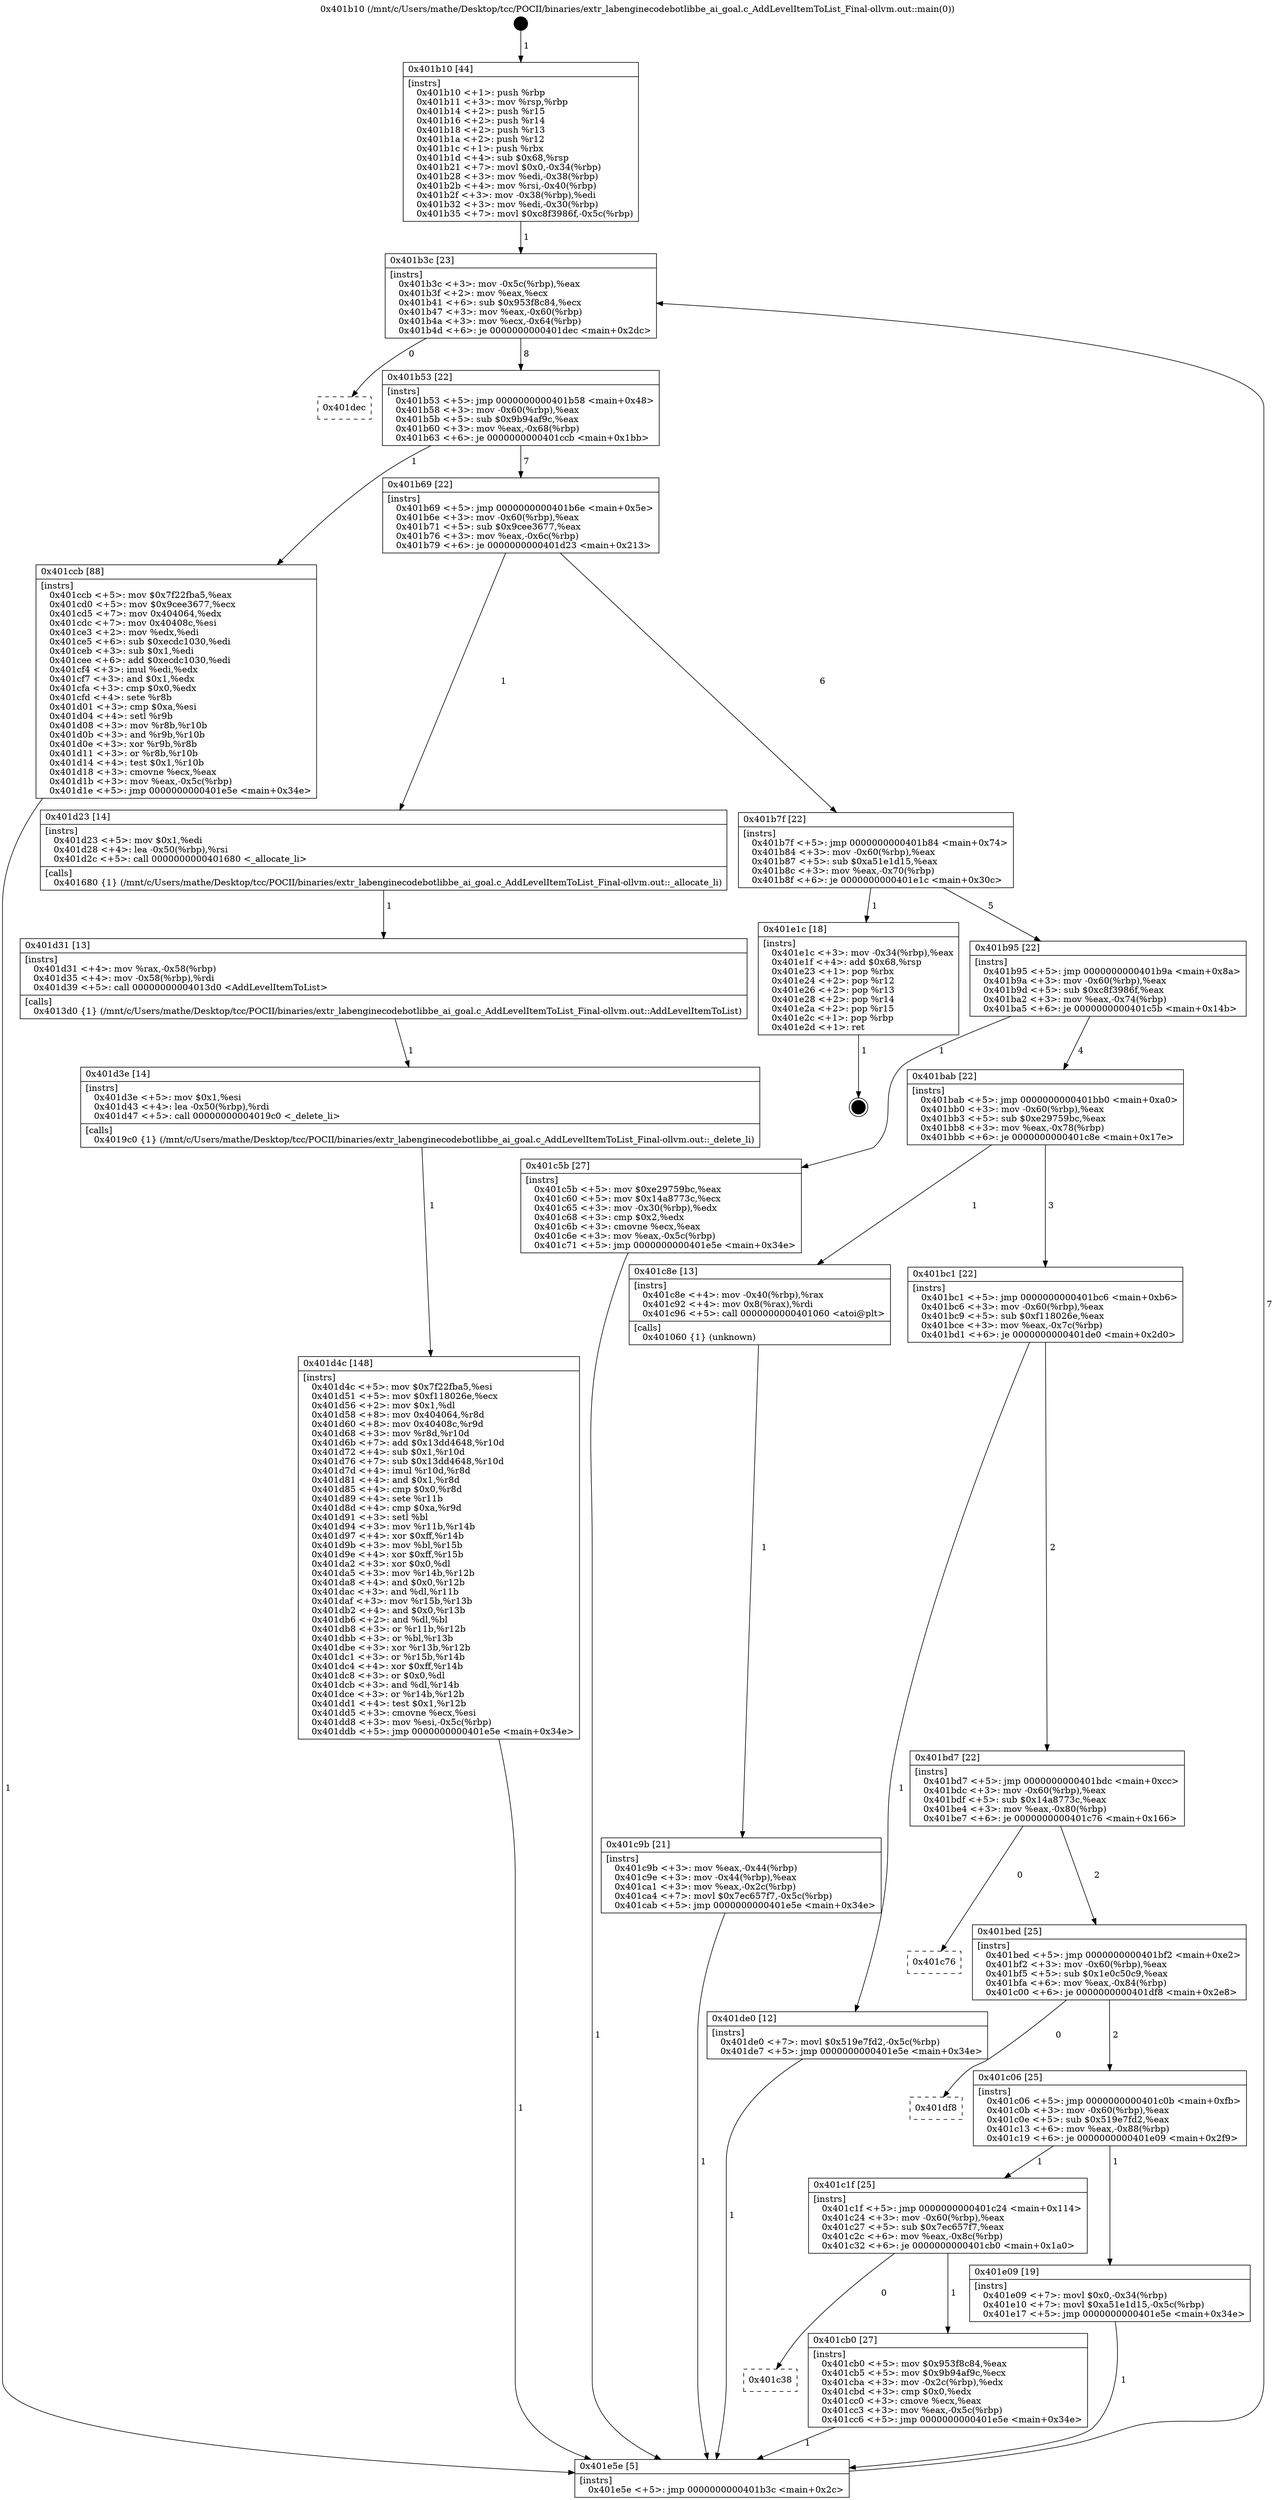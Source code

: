digraph "0x401b10" {
  label = "0x401b10 (/mnt/c/Users/mathe/Desktop/tcc/POCII/binaries/extr_labenginecodebotlibbe_ai_goal.c_AddLevelItemToList_Final-ollvm.out::main(0))"
  labelloc = "t"
  node[shape=record]

  Entry [label="",width=0.3,height=0.3,shape=circle,fillcolor=black,style=filled]
  "0x401b3c" [label="{
     0x401b3c [23]\l
     | [instrs]\l
     &nbsp;&nbsp;0x401b3c \<+3\>: mov -0x5c(%rbp),%eax\l
     &nbsp;&nbsp;0x401b3f \<+2\>: mov %eax,%ecx\l
     &nbsp;&nbsp;0x401b41 \<+6\>: sub $0x953f8c84,%ecx\l
     &nbsp;&nbsp;0x401b47 \<+3\>: mov %eax,-0x60(%rbp)\l
     &nbsp;&nbsp;0x401b4a \<+3\>: mov %ecx,-0x64(%rbp)\l
     &nbsp;&nbsp;0x401b4d \<+6\>: je 0000000000401dec \<main+0x2dc\>\l
  }"]
  "0x401dec" [label="{
     0x401dec\l
  }", style=dashed]
  "0x401b53" [label="{
     0x401b53 [22]\l
     | [instrs]\l
     &nbsp;&nbsp;0x401b53 \<+5\>: jmp 0000000000401b58 \<main+0x48\>\l
     &nbsp;&nbsp;0x401b58 \<+3\>: mov -0x60(%rbp),%eax\l
     &nbsp;&nbsp;0x401b5b \<+5\>: sub $0x9b94af9c,%eax\l
     &nbsp;&nbsp;0x401b60 \<+3\>: mov %eax,-0x68(%rbp)\l
     &nbsp;&nbsp;0x401b63 \<+6\>: je 0000000000401ccb \<main+0x1bb\>\l
  }"]
  Exit [label="",width=0.3,height=0.3,shape=circle,fillcolor=black,style=filled,peripheries=2]
  "0x401ccb" [label="{
     0x401ccb [88]\l
     | [instrs]\l
     &nbsp;&nbsp;0x401ccb \<+5\>: mov $0x7f22fba5,%eax\l
     &nbsp;&nbsp;0x401cd0 \<+5\>: mov $0x9cee3677,%ecx\l
     &nbsp;&nbsp;0x401cd5 \<+7\>: mov 0x404064,%edx\l
     &nbsp;&nbsp;0x401cdc \<+7\>: mov 0x40408c,%esi\l
     &nbsp;&nbsp;0x401ce3 \<+2\>: mov %edx,%edi\l
     &nbsp;&nbsp;0x401ce5 \<+6\>: sub $0xecdc1030,%edi\l
     &nbsp;&nbsp;0x401ceb \<+3\>: sub $0x1,%edi\l
     &nbsp;&nbsp;0x401cee \<+6\>: add $0xecdc1030,%edi\l
     &nbsp;&nbsp;0x401cf4 \<+3\>: imul %edi,%edx\l
     &nbsp;&nbsp;0x401cf7 \<+3\>: and $0x1,%edx\l
     &nbsp;&nbsp;0x401cfa \<+3\>: cmp $0x0,%edx\l
     &nbsp;&nbsp;0x401cfd \<+4\>: sete %r8b\l
     &nbsp;&nbsp;0x401d01 \<+3\>: cmp $0xa,%esi\l
     &nbsp;&nbsp;0x401d04 \<+4\>: setl %r9b\l
     &nbsp;&nbsp;0x401d08 \<+3\>: mov %r8b,%r10b\l
     &nbsp;&nbsp;0x401d0b \<+3\>: and %r9b,%r10b\l
     &nbsp;&nbsp;0x401d0e \<+3\>: xor %r9b,%r8b\l
     &nbsp;&nbsp;0x401d11 \<+3\>: or %r8b,%r10b\l
     &nbsp;&nbsp;0x401d14 \<+4\>: test $0x1,%r10b\l
     &nbsp;&nbsp;0x401d18 \<+3\>: cmovne %ecx,%eax\l
     &nbsp;&nbsp;0x401d1b \<+3\>: mov %eax,-0x5c(%rbp)\l
     &nbsp;&nbsp;0x401d1e \<+5\>: jmp 0000000000401e5e \<main+0x34e\>\l
  }"]
  "0x401b69" [label="{
     0x401b69 [22]\l
     | [instrs]\l
     &nbsp;&nbsp;0x401b69 \<+5\>: jmp 0000000000401b6e \<main+0x5e\>\l
     &nbsp;&nbsp;0x401b6e \<+3\>: mov -0x60(%rbp),%eax\l
     &nbsp;&nbsp;0x401b71 \<+5\>: sub $0x9cee3677,%eax\l
     &nbsp;&nbsp;0x401b76 \<+3\>: mov %eax,-0x6c(%rbp)\l
     &nbsp;&nbsp;0x401b79 \<+6\>: je 0000000000401d23 \<main+0x213\>\l
  }"]
  "0x401d4c" [label="{
     0x401d4c [148]\l
     | [instrs]\l
     &nbsp;&nbsp;0x401d4c \<+5\>: mov $0x7f22fba5,%esi\l
     &nbsp;&nbsp;0x401d51 \<+5\>: mov $0xf118026e,%ecx\l
     &nbsp;&nbsp;0x401d56 \<+2\>: mov $0x1,%dl\l
     &nbsp;&nbsp;0x401d58 \<+8\>: mov 0x404064,%r8d\l
     &nbsp;&nbsp;0x401d60 \<+8\>: mov 0x40408c,%r9d\l
     &nbsp;&nbsp;0x401d68 \<+3\>: mov %r8d,%r10d\l
     &nbsp;&nbsp;0x401d6b \<+7\>: add $0x13dd4648,%r10d\l
     &nbsp;&nbsp;0x401d72 \<+4\>: sub $0x1,%r10d\l
     &nbsp;&nbsp;0x401d76 \<+7\>: sub $0x13dd4648,%r10d\l
     &nbsp;&nbsp;0x401d7d \<+4\>: imul %r10d,%r8d\l
     &nbsp;&nbsp;0x401d81 \<+4\>: and $0x1,%r8d\l
     &nbsp;&nbsp;0x401d85 \<+4\>: cmp $0x0,%r8d\l
     &nbsp;&nbsp;0x401d89 \<+4\>: sete %r11b\l
     &nbsp;&nbsp;0x401d8d \<+4\>: cmp $0xa,%r9d\l
     &nbsp;&nbsp;0x401d91 \<+3\>: setl %bl\l
     &nbsp;&nbsp;0x401d94 \<+3\>: mov %r11b,%r14b\l
     &nbsp;&nbsp;0x401d97 \<+4\>: xor $0xff,%r14b\l
     &nbsp;&nbsp;0x401d9b \<+3\>: mov %bl,%r15b\l
     &nbsp;&nbsp;0x401d9e \<+4\>: xor $0xff,%r15b\l
     &nbsp;&nbsp;0x401da2 \<+3\>: xor $0x0,%dl\l
     &nbsp;&nbsp;0x401da5 \<+3\>: mov %r14b,%r12b\l
     &nbsp;&nbsp;0x401da8 \<+4\>: and $0x0,%r12b\l
     &nbsp;&nbsp;0x401dac \<+3\>: and %dl,%r11b\l
     &nbsp;&nbsp;0x401daf \<+3\>: mov %r15b,%r13b\l
     &nbsp;&nbsp;0x401db2 \<+4\>: and $0x0,%r13b\l
     &nbsp;&nbsp;0x401db6 \<+2\>: and %dl,%bl\l
     &nbsp;&nbsp;0x401db8 \<+3\>: or %r11b,%r12b\l
     &nbsp;&nbsp;0x401dbb \<+3\>: or %bl,%r13b\l
     &nbsp;&nbsp;0x401dbe \<+3\>: xor %r13b,%r12b\l
     &nbsp;&nbsp;0x401dc1 \<+3\>: or %r15b,%r14b\l
     &nbsp;&nbsp;0x401dc4 \<+4\>: xor $0xff,%r14b\l
     &nbsp;&nbsp;0x401dc8 \<+3\>: or $0x0,%dl\l
     &nbsp;&nbsp;0x401dcb \<+3\>: and %dl,%r14b\l
     &nbsp;&nbsp;0x401dce \<+3\>: or %r14b,%r12b\l
     &nbsp;&nbsp;0x401dd1 \<+4\>: test $0x1,%r12b\l
     &nbsp;&nbsp;0x401dd5 \<+3\>: cmovne %ecx,%esi\l
     &nbsp;&nbsp;0x401dd8 \<+3\>: mov %esi,-0x5c(%rbp)\l
     &nbsp;&nbsp;0x401ddb \<+5\>: jmp 0000000000401e5e \<main+0x34e\>\l
  }"]
  "0x401d23" [label="{
     0x401d23 [14]\l
     | [instrs]\l
     &nbsp;&nbsp;0x401d23 \<+5\>: mov $0x1,%edi\l
     &nbsp;&nbsp;0x401d28 \<+4\>: lea -0x50(%rbp),%rsi\l
     &nbsp;&nbsp;0x401d2c \<+5\>: call 0000000000401680 \<_allocate_li\>\l
     | [calls]\l
     &nbsp;&nbsp;0x401680 \{1\} (/mnt/c/Users/mathe/Desktop/tcc/POCII/binaries/extr_labenginecodebotlibbe_ai_goal.c_AddLevelItemToList_Final-ollvm.out::_allocate_li)\l
  }"]
  "0x401b7f" [label="{
     0x401b7f [22]\l
     | [instrs]\l
     &nbsp;&nbsp;0x401b7f \<+5\>: jmp 0000000000401b84 \<main+0x74\>\l
     &nbsp;&nbsp;0x401b84 \<+3\>: mov -0x60(%rbp),%eax\l
     &nbsp;&nbsp;0x401b87 \<+5\>: sub $0xa51e1d15,%eax\l
     &nbsp;&nbsp;0x401b8c \<+3\>: mov %eax,-0x70(%rbp)\l
     &nbsp;&nbsp;0x401b8f \<+6\>: je 0000000000401e1c \<main+0x30c\>\l
  }"]
  "0x401d3e" [label="{
     0x401d3e [14]\l
     | [instrs]\l
     &nbsp;&nbsp;0x401d3e \<+5\>: mov $0x1,%esi\l
     &nbsp;&nbsp;0x401d43 \<+4\>: lea -0x50(%rbp),%rdi\l
     &nbsp;&nbsp;0x401d47 \<+5\>: call 00000000004019c0 \<_delete_li\>\l
     | [calls]\l
     &nbsp;&nbsp;0x4019c0 \{1\} (/mnt/c/Users/mathe/Desktop/tcc/POCII/binaries/extr_labenginecodebotlibbe_ai_goal.c_AddLevelItemToList_Final-ollvm.out::_delete_li)\l
  }"]
  "0x401e1c" [label="{
     0x401e1c [18]\l
     | [instrs]\l
     &nbsp;&nbsp;0x401e1c \<+3\>: mov -0x34(%rbp),%eax\l
     &nbsp;&nbsp;0x401e1f \<+4\>: add $0x68,%rsp\l
     &nbsp;&nbsp;0x401e23 \<+1\>: pop %rbx\l
     &nbsp;&nbsp;0x401e24 \<+2\>: pop %r12\l
     &nbsp;&nbsp;0x401e26 \<+2\>: pop %r13\l
     &nbsp;&nbsp;0x401e28 \<+2\>: pop %r14\l
     &nbsp;&nbsp;0x401e2a \<+2\>: pop %r15\l
     &nbsp;&nbsp;0x401e2c \<+1\>: pop %rbp\l
     &nbsp;&nbsp;0x401e2d \<+1\>: ret\l
  }"]
  "0x401b95" [label="{
     0x401b95 [22]\l
     | [instrs]\l
     &nbsp;&nbsp;0x401b95 \<+5\>: jmp 0000000000401b9a \<main+0x8a\>\l
     &nbsp;&nbsp;0x401b9a \<+3\>: mov -0x60(%rbp),%eax\l
     &nbsp;&nbsp;0x401b9d \<+5\>: sub $0xc8f3986f,%eax\l
     &nbsp;&nbsp;0x401ba2 \<+3\>: mov %eax,-0x74(%rbp)\l
     &nbsp;&nbsp;0x401ba5 \<+6\>: je 0000000000401c5b \<main+0x14b\>\l
  }"]
  "0x401d31" [label="{
     0x401d31 [13]\l
     | [instrs]\l
     &nbsp;&nbsp;0x401d31 \<+4\>: mov %rax,-0x58(%rbp)\l
     &nbsp;&nbsp;0x401d35 \<+4\>: mov -0x58(%rbp),%rdi\l
     &nbsp;&nbsp;0x401d39 \<+5\>: call 00000000004013d0 \<AddLevelItemToList\>\l
     | [calls]\l
     &nbsp;&nbsp;0x4013d0 \{1\} (/mnt/c/Users/mathe/Desktop/tcc/POCII/binaries/extr_labenginecodebotlibbe_ai_goal.c_AddLevelItemToList_Final-ollvm.out::AddLevelItemToList)\l
  }"]
  "0x401c5b" [label="{
     0x401c5b [27]\l
     | [instrs]\l
     &nbsp;&nbsp;0x401c5b \<+5\>: mov $0xe29759bc,%eax\l
     &nbsp;&nbsp;0x401c60 \<+5\>: mov $0x14a8773c,%ecx\l
     &nbsp;&nbsp;0x401c65 \<+3\>: mov -0x30(%rbp),%edx\l
     &nbsp;&nbsp;0x401c68 \<+3\>: cmp $0x2,%edx\l
     &nbsp;&nbsp;0x401c6b \<+3\>: cmovne %ecx,%eax\l
     &nbsp;&nbsp;0x401c6e \<+3\>: mov %eax,-0x5c(%rbp)\l
     &nbsp;&nbsp;0x401c71 \<+5\>: jmp 0000000000401e5e \<main+0x34e\>\l
  }"]
  "0x401bab" [label="{
     0x401bab [22]\l
     | [instrs]\l
     &nbsp;&nbsp;0x401bab \<+5\>: jmp 0000000000401bb0 \<main+0xa0\>\l
     &nbsp;&nbsp;0x401bb0 \<+3\>: mov -0x60(%rbp),%eax\l
     &nbsp;&nbsp;0x401bb3 \<+5\>: sub $0xe29759bc,%eax\l
     &nbsp;&nbsp;0x401bb8 \<+3\>: mov %eax,-0x78(%rbp)\l
     &nbsp;&nbsp;0x401bbb \<+6\>: je 0000000000401c8e \<main+0x17e\>\l
  }"]
  "0x401e5e" [label="{
     0x401e5e [5]\l
     | [instrs]\l
     &nbsp;&nbsp;0x401e5e \<+5\>: jmp 0000000000401b3c \<main+0x2c\>\l
  }"]
  "0x401b10" [label="{
     0x401b10 [44]\l
     | [instrs]\l
     &nbsp;&nbsp;0x401b10 \<+1\>: push %rbp\l
     &nbsp;&nbsp;0x401b11 \<+3\>: mov %rsp,%rbp\l
     &nbsp;&nbsp;0x401b14 \<+2\>: push %r15\l
     &nbsp;&nbsp;0x401b16 \<+2\>: push %r14\l
     &nbsp;&nbsp;0x401b18 \<+2\>: push %r13\l
     &nbsp;&nbsp;0x401b1a \<+2\>: push %r12\l
     &nbsp;&nbsp;0x401b1c \<+1\>: push %rbx\l
     &nbsp;&nbsp;0x401b1d \<+4\>: sub $0x68,%rsp\l
     &nbsp;&nbsp;0x401b21 \<+7\>: movl $0x0,-0x34(%rbp)\l
     &nbsp;&nbsp;0x401b28 \<+3\>: mov %edi,-0x38(%rbp)\l
     &nbsp;&nbsp;0x401b2b \<+4\>: mov %rsi,-0x40(%rbp)\l
     &nbsp;&nbsp;0x401b2f \<+3\>: mov -0x38(%rbp),%edi\l
     &nbsp;&nbsp;0x401b32 \<+3\>: mov %edi,-0x30(%rbp)\l
     &nbsp;&nbsp;0x401b35 \<+7\>: movl $0xc8f3986f,-0x5c(%rbp)\l
  }"]
  "0x401c38" [label="{
     0x401c38\l
  }", style=dashed]
  "0x401c8e" [label="{
     0x401c8e [13]\l
     | [instrs]\l
     &nbsp;&nbsp;0x401c8e \<+4\>: mov -0x40(%rbp),%rax\l
     &nbsp;&nbsp;0x401c92 \<+4\>: mov 0x8(%rax),%rdi\l
     &nbsp;&nbsp;0x401c96 \<+5\>: call 0000000000401060 \<atoi@plt\>\l
     | [calls]\l
     &nbsp;&nbsp;0x401060 \{1\} (unknown)\l
  }"]
  "0x401bc1" [label="{
     0x401bc1 [22]\l
     | [instrs]\l
     &nbsp;&nbsp;0x401bc1 \<+5\>: jmp 0000000000401bc6 \<main+0xb6\>\l
     &nbsp;&nbsp;0x401bc6 \<+3\>: mov -0x60(%rbp),%eax\l
     &nbsp;&nbsp;0x401bc9 \<+5\>: sub $0xf118026e,%eax\l
     &nbsp;&nbsp;0x401bce \<+3\>: mov %eax,-0x7c(%rbp)\l
     &nbsp;&nbsp;0x401bd1 \<+6\>: je 0000000000401de0 \<main+0x2d0\>\l
  }"]
  "0x401c9b" [label="{
     0x401c9b [21]\l
     | [instrs]\l
     &nbsp;&nbsp;0x401c9b \<+3\>: mov %eax,-0x44(%rbp)\l
     &nbsp;&nbsp;0x401c9e \<+3\>: mov -0x44(%rbp),%eax\l
     &nbsp;&nbsp;0x401ca1 \<+3\>: mov %eax,-0x2c(%rbp)\l
     &nbsp;&nbsp;0x401ca4 \<+7\>: movl $0x7ec657f7,-0x5c(%rbp)\l
     &nbsp;&nbsp;0x401cab \<+5\>: jmp 0000000000401e5e \<main+0x34e\>\l
  }"]
  "0x401cb0" [label="{
     0x401cb0 [27]\l
     | [instrs]\l
     &nbsp;&nbsp;0x401cb0 \<+5\>: mov $0x953f8c84,%eax\l
     &nbsp;&nbsp;0x401cb5 \<+5\>: mov $0x9b94af9c,%ecx\l
     &nbsp;&nbsp;0x401cba \<+3\>: mov -0x2c(%rbp),%edx\l
     &nbsp;&nbsp;0x401cbd \<+3\>: cmp $0x0,%edx\l
     &nbsp;&nbsp;0x401cc0 \<+3\>: cmove %ecx,%eax\l
     &nbsp;&nbsp;0x401cc3 \<+3\>: mov %eax,-0x5c(%rbp)\l
     &nbsp;&nbsp;0x401cc6 \<+5\>: jmp 0000000000401e5e \<main+0x34e\>\l
  }"]
  "0x401de0" [label="{
     0x401de0 [12]\l
     | [instrs]\l
     &nbsp;&nbsp;0x401de0 \<+7\>: movl $0x519e7fd2,-0x5c(%rbp)\l
     &nbsp;&nbsp;0x401de7 \<+5\>: jmp 0000000000401e5e \<main+0x34e\>\l
  }"]
  "0x401bd7" [label="{
     0x401bd7 [22]\l
     | [instrs]\l
     &nbsp;&nbsp;0x401bd7 \<+5\>: jmp 0000000000401bdc \<main+0xcc\>\l
     &nbsp;&nbsp;0x401bdc \<+3\>: mov -0x60(%rbp),%eax\l
     &nbsp;&nbsp;0x401bdf \<+5\>: sub $0x14a8773c,%eax\l
     &nbsp;&nbsp;0x401be4 \<+3\>: mov %eax,-0x80(%rbp)\l
     &nbsp;&nbsp;0x401be7 \<+6\>: je 0000000000401c76 \<main+0x166\>\l
  }"]
  "0x401c1f" [label="{
     0x401c1f [25]\l
     | [instrs]\l
     &nbsp;&nbsp;0x401c1f \<+5\>: jmp 0000000000401c24 \<main+0x114\>\l
     &nbsp;&nbsp;0x401c24 \<+3\>: mov -0x60(%rbp),%eax\l
     &nbsp;&nbsp;0x401c27 \<+5\>: sub $0x7ec657f7,%eax\l
     &nbsp;&nbsp;0x401c2c \<+6\>: mov %eax,-0x8c(%rbp)\l
     &nbsp;&nbsp;0x401c32 \<+6\>: je 0000000000401cb0 \<main+0x1a0\>\l
  }"]
  "0x401c76" [label="{
     0x401c76\l
  }", style=dashed]
  "0x401bed" [label="{
     0x401bed [25]\l
     | [instrs]\l
     &nbsp;&nbsp;0x401bed \<+5\>: jmp 0000000000401bf2 \<main+0xe2\>\l
     &nbsp;&nbsp;0x401bf2 \<+3\>: mov -0x60(%rbp),%eax\l
     &nbsp;&nbsp;0x401bf5 \<+5\>: sub $0x1e0c50c9,%eax\l
     &nbsp;&nbsp;0x401bfa \<+6\>: mov %eax,-0x84(%rbp)\l
     &nbsp;&nbsp;0x401c00 \<+6\>: je 0000000000401df8 \<main+0x2e8\>\l
  }"]
  "0x401e09" [label="{
     0x401e09 [19]\l
     | [instrs]\l
     &nbsp;&nbsp;0x401e09 \<+7\>: movl $0x0,-0x34(%rbp)\l
     &nbsp;&nbsp;0x401e10 \<+7\>: movl $0xa51e1d15,-0x5c(%rbp)\l
     &nbsp;&nbsp;0x401e17 \<+5\>: jmp 0000000000401e5e \<main+0x34e\>\l
  }"]
  "0x401df8" [label="{
     0x401df8\l
  }", style=dashed]
  "0x401c06" [label="{
     0x401c06 [25]\l
     | [instrs]\l
     &nbsp;&nbsp;0x401c06 \<+5\>: jmp 0000000000401c0b \<main+0xfb\>\l
     &nbsp;&nbsp;0x401c0b \<+3\>: mov -0x60(%rbp),%eax\l
     &nbsp;&nbsp;0x401c0e \<+5\>: sub $0x519e7fd2,%eax\l
     &nbsp;&nbsp;0x401c13 \<+6\>: mov %eax,-0x88(%rbp)\l
     &nbsp;&nbsp;0x401c19 \<+6\>: je 0000000000401e09 \<main+0x2f9\>\l
  }"]
  Entry -> "0x401b10" [label=" 1"]
  "0x401b3c" -> "0x401dec" [label=" 0"]
  "0x401b3c" -> "0x401b53" [label=" 8"]
  "0x401e1c" -> Exit [label=" 1"]
  "0x401b53" -> "0x401ccb" [label=" 1"]
  "0x401b53" -> "0x401b69" [label=" 7"]
  "0x401e09" -> "0x401e5e" [label=" 1"]
  "0x401b69" -> "0x401d23" [label=" 1"]
  "0x401b69" -> "0x401b7f" [label=" 6"]
  "0x401de0" -> "0x401e5e" [label=" 1"]
  "0x401b7f" -> "0x401e1c" [label=" 1"]
  "0x401b7f" -> "0x401b95" [label=" 5"]
  "0x401d4c" -> "0x401e5e" [label=" 1"]
  "0x401b95" -> "0x401c5b" [label=" 1"]
  "0x401b95" -> "0x401bab" [label=" 4"]
  "0x401c5b" -> "0x401e5e" [label=" 1"]
  "0x401b10" -> "0x401b3c" [label=" 1"]
  "0x401e5e" -> "0x401b3c" [label=" 7"]
  "0x401d3e" -> "0x401d4c" [label=" 1"]
  "0x401bab" -> "0x401c8e" [label=" 1"]
  "0x401bab" -> "0x401bc1" [label=" 3"]
  "0x401c8e" -> "0x401c9b" [label=" 1"]
  "0x401c9b" -> "0x401e5e" [label=" 1"]
  "0x401d31" -> "0x401d3e" [label=" 1"]
  "0x401bc1" -> "0x401de0" [label=" 1"]
  "0x401bc1" -> "0x401bd7" [label=" 2"]
  "0x401d23" -> "0x401d31" [label=" 1"]
  "0x401bd7" -> "0x401c76" [label=" 0"]
  "0x401bd7" -> "0x401bed" [label=" 2"]
  "0x401cb0" -> "0x401e5e" [label=" 1"]
  "0x401bed" -> "0x401df8" [label=" 0"]
  "0x401bed" -> "0x401c06" [label=" 2"]
  "0x401c1f" -> "0x401c38" [label=" 0"]
  "0x401c06" -> "0x401e09" [label=" 1"]
  "0x401c06" -> "0x401c1f" [label=" 1"]
  "0x401ccb" -> "0x401e5e" [label=" 1"]
  "0x401c1f" -> "0x401cb0" [label=" 1"]
}
